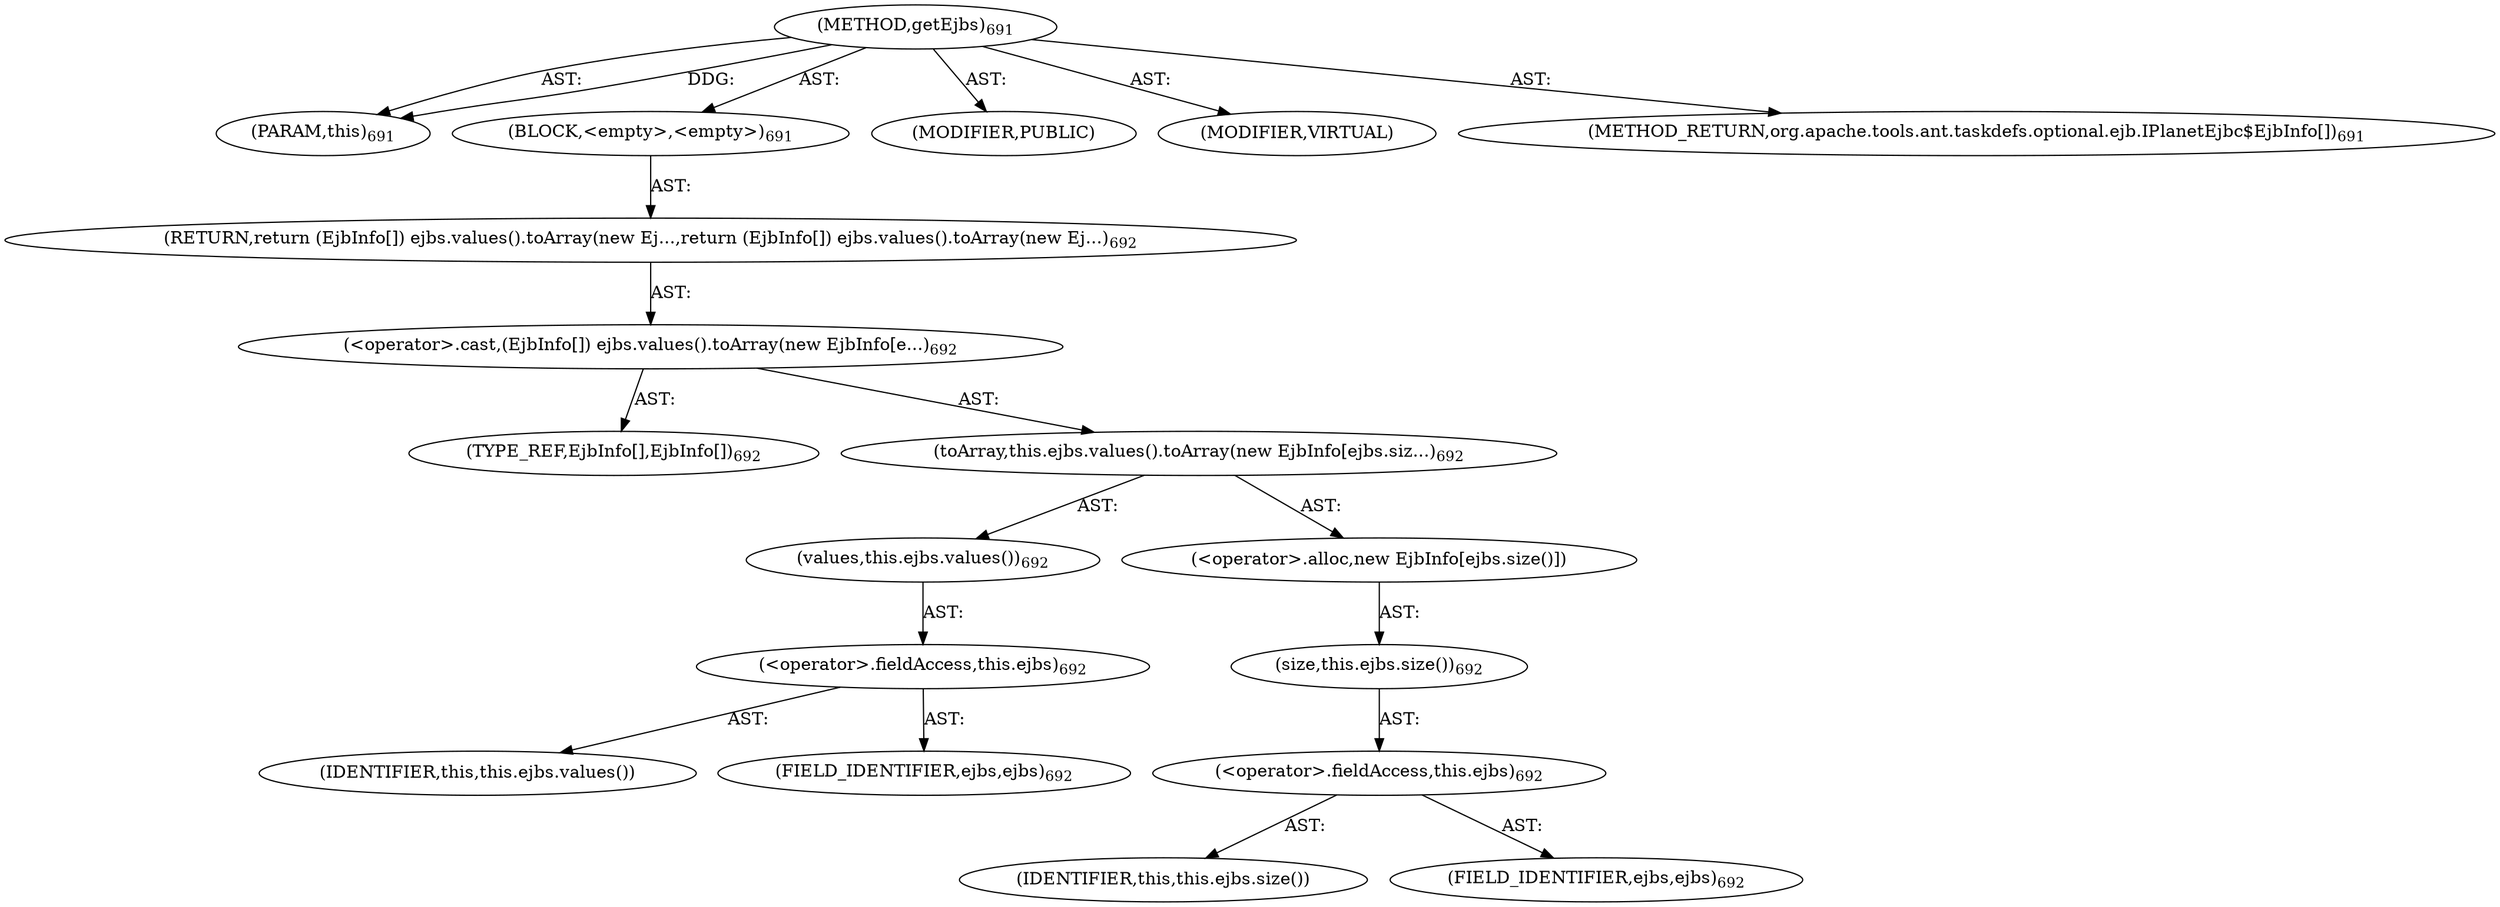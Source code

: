 digraph "getEjbs" {  
"111669149714" [label = <(METHOD,getEjbs)<SUB>691</SUB>> ]
"115964117049" [label = <(PARAM,this)<SUB>691</SUB>> ]
"25769803845" [label = <(BLOCK,&lt;empty&gt;,&lt;empty&gt;)<SUB>691</SUB>> ]
"146028888075" [label = <(RETURN,return (EjbInfo[]) ejbs.values().toArray(new Ej...,return (EjbInfo[]) ejbs.values().toArray(new Ej...)<SUB>692</SUB>> ]
"30064771461" [label = <(&lt;operator&gt;.cast,(EjbInfo[]) ejbs.values().toArray(new EjbInfo[e...)<SUB>692</SUB>> ]
"180388626438" [label = <(TYPE_REF,EjbInfo[],EjbInfo[])<SUB>692</SUB>> ]
"30064771462" [label = <(toArray,this.ejbs.values().toArray(new EjbInfo[ejbs.siz...)<SUB>692</SUB>> ]
"30064771463" [label = <(values,this.ejbs.values())<SUB>692</SUB>> ]
"30064771464" [label = <(&lt;operator&gt;.fieldAccess,this.ejbs)<SUB>692</SUB>> ]
"68719477065" [label = <(IDENTIFIER,this,this.ejbs.values())> ]
"55834574939" [label = <(FIELD_IDENTIFIER,ejbs,ejbs)<SUB>692</SUB>> ]
"30064771465" [label = <(&lt;operator&gt;.alloc,new EjbInfo[ejbs.size()])> ]
"30064771466" [label = <(size,this.ejbs.size())<SUB>692</SUB>> ]
"30064771467" [label = <(&lt;operator&gt;.fieldAccess,this.ejbs)<SUB>692</SUB>> ]
"68719477066" [label = <(IDENTIFIER,this,this.ejbs.size())> ]
"55834574940" [label = <(FIELD_IDENTIFIER,ejbs,ejbs)<SUB>692</SUB>> ]
"133143986239" [label = <(MODIFIER,PUBLIC)> ]
"133143986240" [label = <(MODIFIER,VIRTUAL)> ]
"128849018898" [label = <(METHOD_RETURN,org.apache.tools.ant.taskdefs.optional.ejb.IPlanetEjbc$EjbInfo[])<SUB>691</SUB>> ]
  "111669149714" -> "115964117049"  [ label = "AST: "] 
  "111669149714" -> "25769803845"  [ label = "AST: "] 
  "111669149714" -> "133143986239"  [ label = "AST: "] 
  "111669149714" -> "133143986240"  [ label = "AST: "] 
  "111669149714" -> "128849018898"  [ label = "AST: "] 
  "25769803845" -> "146028888075"  [ label = "AST: "] 
  "146028888075" -> "30064771461"  [ label = "AST: "] 
  "30064771461" -> "180388626438"  [ label = "AST: "] 
  "30064771461" -> "30064771462"  [ label = "AST: "] 
  "30064771462" -> "30064771463"  [ label = "AST: "] 
  "30064771462" -> "30064771465"  [ label = "AST: "] 
  "30064771463" -> "30064771464"  [ label = "AST: "] 
  "30064771464" -> "68719477065"  [ label = "AST: "] 
  "30064771464" -> "55834574939"  [ label = "AST: "] 
  "30064771465" -> "30064771466"  [ label = "AST: "] 
  "30064771466" -> "30064771467"  [ label = "AST: "] 
  "30064771467" -> "68719477066"  [ label = "AST: "] 
  "30064771467" -> "55834574940"  [ label = "AST: "] 
  "111669149714" -> "115964117049"  [ label = "DDG: "] 
}
